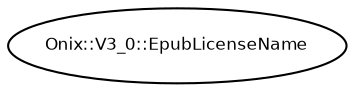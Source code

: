digraph G {
  fontname = "Bitstream Vera Sans"
  fontsize = 8

  node [
    fontname = "Bitstream Vera Sans"
    fontsize = 8
    shape = "record"
  ]

  edge [
    fontname = "Bitstream Vera Sans"
    fontsize = 8
  ]

  EpubLicenseName [
    label = "Onix::V3_0::EpubLicenseName", shape = oval
  ]




}
